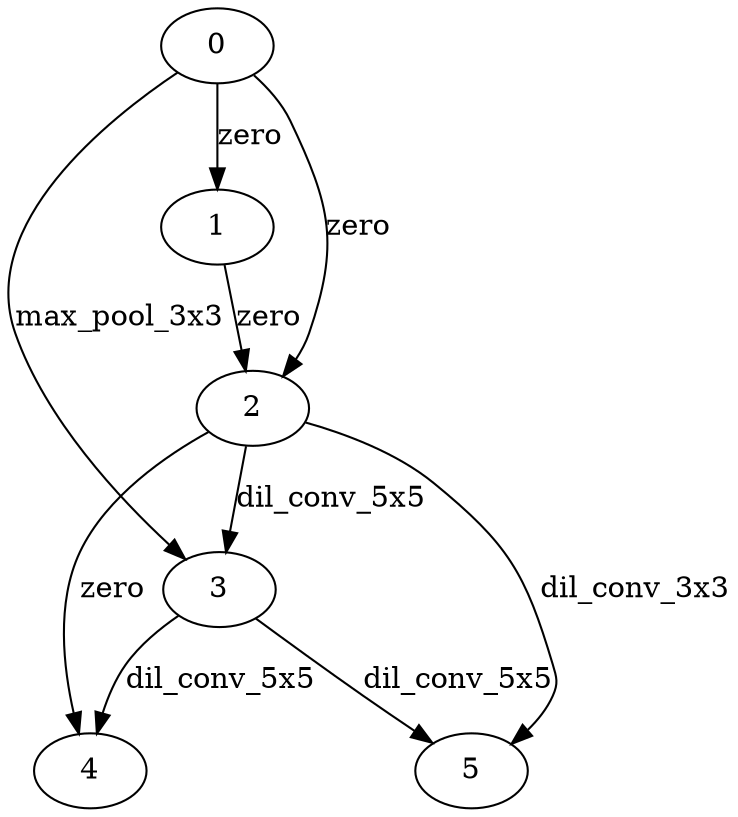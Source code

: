 digraph reduction_cell_1 {
	0 -> 1 [label=zero]
	1 -> 2 [label=zero]
	0 -> 2 [label=zero]
	0 -> 3 [label=max_pool_3x3]
	2 -> 3 [label=dil_conv_5x5]
	2 -> 4 [label=zero]
	3 -> 4 [label=dil_conv_5x5]
	3 -> 5 [label=dil_conv_5x5]
	2 -> 5 [label=dil_conv_3x3]
}
